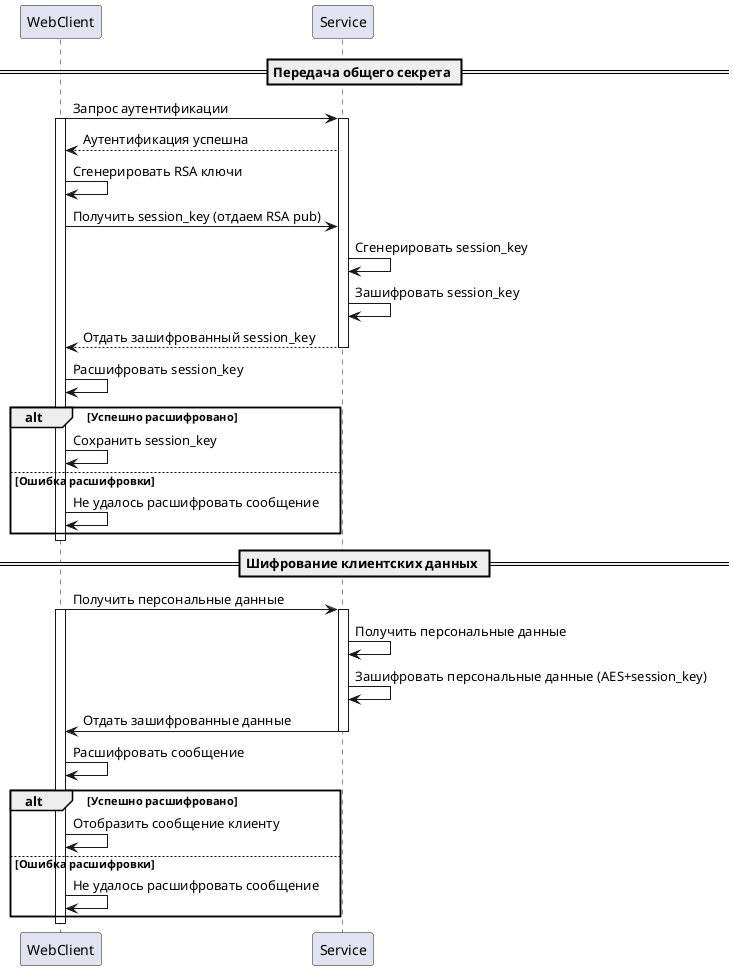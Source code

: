 @startuml
== Передача общего секрета ==
WebClient -> Service: Запрос аутентификации
activate WebClient
activate Service
Service --> WebClient: Аутентификация успешна
WebClient -> WebClient: Сгенерировать RSA ключи
WebClient -> Service: Получить session_key (отдаем RSA pub)
Service -> Service: Сгенерировать session_key
Service -> Service: Зашифровать session_key
Service --> WebClient: Отдать зашифрованный session_key
deactivate Service
WebClient -> WebClient: Расшифровать session_key
alt Успешно расшифровано
	WebClient -> WebClient: Сохранить session_key
else Ошибка расшифровки
	WebClient -> WebClient: Не удалось расшифровать сообщение
end
deactivate WebClient

== Шифрование клиентских данных ==
WebClient -> Service: Получить персональные данные
activate WebClient
activate Service
Service -> Service: Получить персональные данные
Service -> Service: Зашифровать персональные данные (AES+session_key)
Service -> WebClient: Отдать зашифрованные данные
deactivate Service
WebClient -> WebClient: Расшифровать сообщение
alt Успешно расшифровано
	WebClient -> WebClient: Отобразить сообщение клиенту
else Ошибка расшифровки
	WebClient -> WebClient: Не удалось расшифровать сообщение
end
deactivate WebClient
@enduml